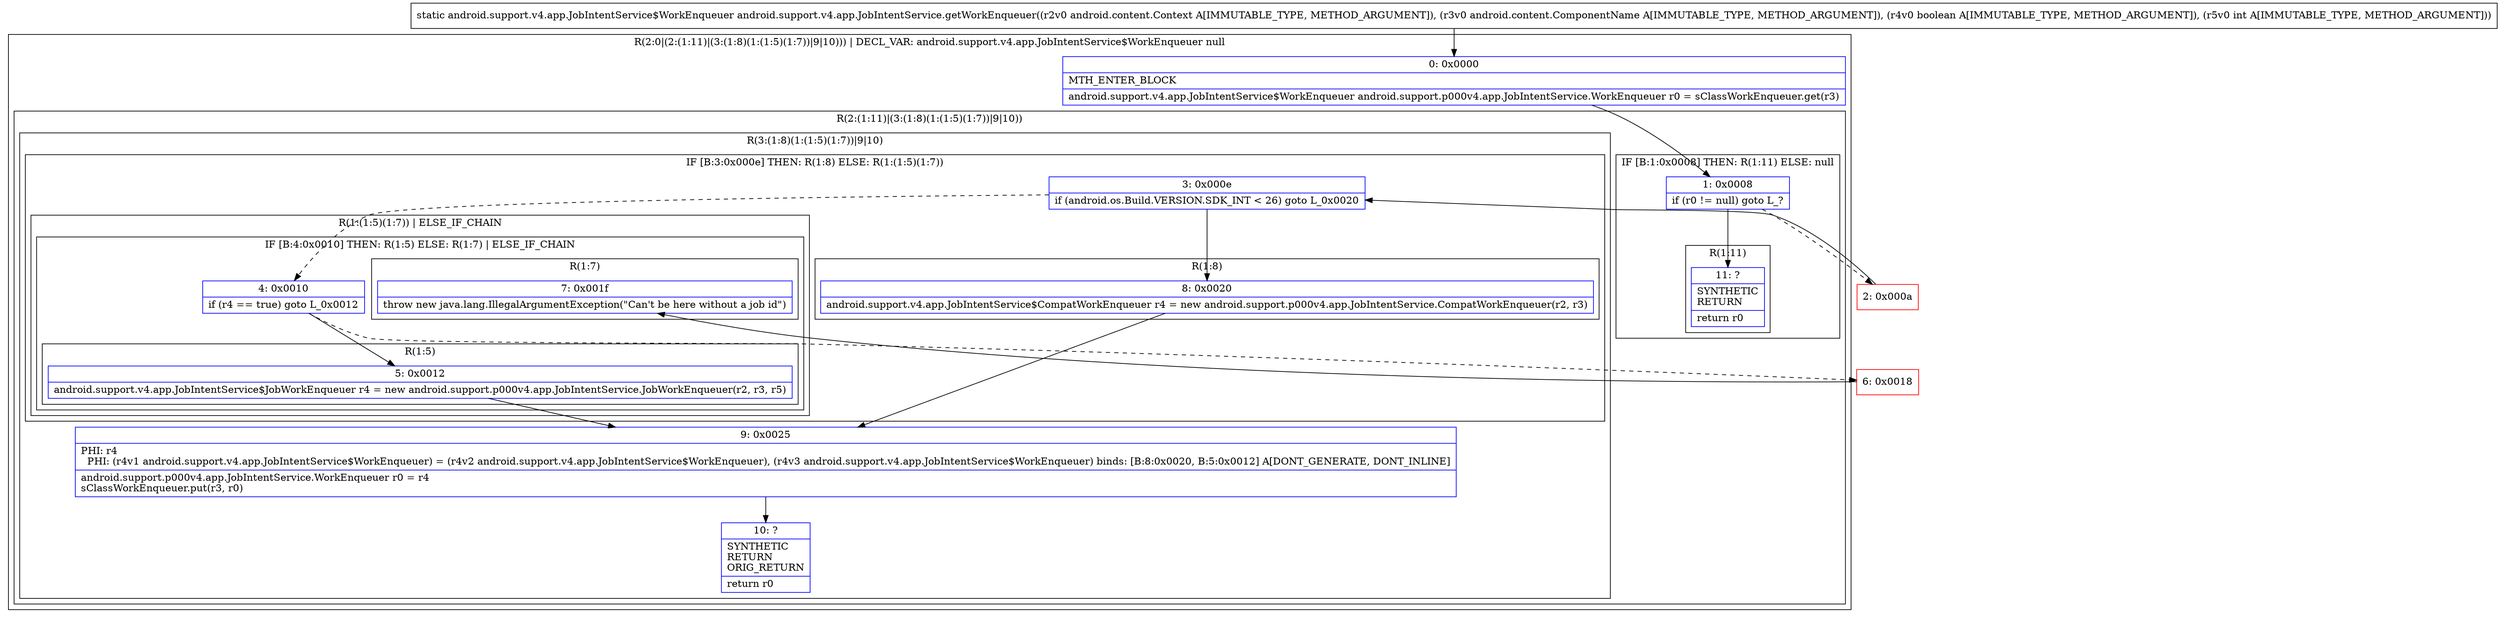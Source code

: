 digraph "CFG forandroid.support.v4.app.JobIntentService.getWorkEnqueuer(Landroid\/content\/Context;Landroid\/content\/ComponentName;ZI)Landroid\/support\/v4\/app\/JobIntentService$WorkEnqueuer;" {
subgraph cluster_Region_873589383 {
label = "R(2:0|(2:(1:11)|(3:(1:8)(1:(1:5)(1:7))|9|10))) | DECL_VAR: android.support.v4.app.JobIntentService$WorkEnqueuer null\l";
node [shape=record,color=blue];
Node_0 [shape=record,label="{0\:\ 0x0000|MTH_ENTER_BLOCK\l|android.support.v4.app.JobIntentService$WorkEnqueuer android.support.p000v4.app.JobIntentService.WorkEnqueuer r0 = sClassWorkEnqueuer.get(r3)\l}"];
subgraph cluster_Region_201552419 {
label = "R(2:(1:11)|(3:(1:8)(1:(1:5)(1:7))|9|10))";
node [shape=record,color=blue];
subgraph cluster_IfRegion_221247561 {
label = "IF [B:1:0x0008] THEN: R(1:11) ELSE: null";
node [shape=record,color=blue];
Node_1 [shape=record,label="{1\:\ 0x0008|if (r0 != null) goto L_?\l}"];
subgraph cluster_Region_119819260 {
label = "R(1:11)";
node [shape=record,color=blue];
Node_11 [shape=record,label="{11\:\ ?|SYNTHETIC\lRETURN\l|return r0\l}"];
}
}
subgraph cluster_Region_1114571078 {
label = "R(3:(1:8)(1:(1:5)(1:7))|9|10)";
node [shape=record,color=blue];
subgraph cluster_IfRegion_1739178671 {
label = "IF [B:3:0x000e] THEN: R(1:8) ELSE: R(1:(1:5)(1:7))";
node [shape=record,color=blue];
Node_3 [shape=record,label="{3\:\ 0x000e|if (android.os.Build.VERSION.SDK_INT \< 26) goto L_0x0020\l}"];
subgraph cluster_Region_193911957 {
label = "R(1:8)";
node [shape=record,color=blue];
Node_8 [shape=record,label="{8\:\ 0x0020|android.support.v4.app.JobIntentService$CompatWorkEnqueuer r4 = new android.support.p000v4.app.JobIntentService.CompatWorkEnqueuer(r2, r3)\l}"];
}
subgraph cluster_Region_845420148 {
label = "R(1:(1:5)(1:7)) | ELSE_IF_CHAIN\l";
node [shape=record,color=blue];
subgraph cluster_IfRegion_1582898330 {
label = "IF [B:4:0x0010] THEN: R(1:5) ELSE: R(1:7) | ELSE_IF_CHAIN\l";
node [shape=record,color=blue];
Node_4 [shape=record,label="{4\:\ 0x0010|if (r4 == true) goto L_0x0012\l}"];
subgraph cluster_Region_812665521 {
label = "R(1:5)";
node [shape=record,color=blue];
Node_5 [shape=record,label="{5\:\ 0x0012|android.support.v4.app.JobIntentService$JobWorkEnqueuer r4 = new android.support.p000v4.app.JobIntentService.JobWorkEnqueuer(r2, r3, r5)\l}"];
}
subgraph cluster_Region_1230827288 {
label = "R(1:7)";
node [shape=record,color=blue];
Node_7 [shape=record,label="{7\:\ 0x001f|throw new java.lang.IllegalArgumentException(\"Can't be here without a job id\")\l}"];
}
}
}
}
Node_9 [shape=record,label="{9\:\ 0x0025|PHI: r4 \l  PHI: (r4v1 android.support.v4.app.JobIntentService$WorkEnqueuer) = (r4v2 android.support.v4.app.JobIntentService$WorkEnqueuer), (r4v3 android.support.v4.app.JobIntentService$WorkEnqueuer) binds: [B:8:0x0020, B:5:0x0012] A[DONT_GENERATE, DONT_INLINE]\l|android.support.p000v4.app.JobIntentService.WorkEnqueuer r0 = r4\lsClassWorkEnqueuer.put(r3, r0)\l}"];
Node_10 [shape=record,label="{10\:\ ?|SYNTHETIC\lRETURN\lORIG_RETURN\l|return r0\l}"];
}
}
}
Node_2 [shape=record,color=red,label="{2\:\ 0x000a}"];
Node_6 [shape=record,color=red,label="{6\:\ 0x0018}"];
MethodNode[shape=record,label="{static android.support.v4.app.JobIntentService$WorkEnqueuer android.support.v4.app.JobIntentService.getWorkEnqueuer((r2v0 android.content.Context A[IMMUTABLE_TYPE, METHOD_ARGUMENT]), (r3v0 android.content.ComponentName A[IMMUTABLE_TYPE, METHOD_ARGUMENT]), (r4v0 boolean A[IMMUTABLE_TYPE, METHOD_ARGUMENT]), (r5v0 int A[IMMUTABLE_TYPE, METHOD_ARGUMENT])) }"];
MethodNode -> Node_0;
Node_0 -> Node_1;
Node_1 -> Node_2[style=dashed];
Node_1 -> Node_11;
Node_3 -> Node_4[style=dashed];
Node_3 -> Node_8;
Node_8 -> Node_9;
Node_4 -> Node_5;
Node_4 -> Node_6[style=dashed];
Node_5 -> Node_9;
Node_9 -> Node_10;
Node_2 -> Node_3;
Node_6 -> Node_7;
}

